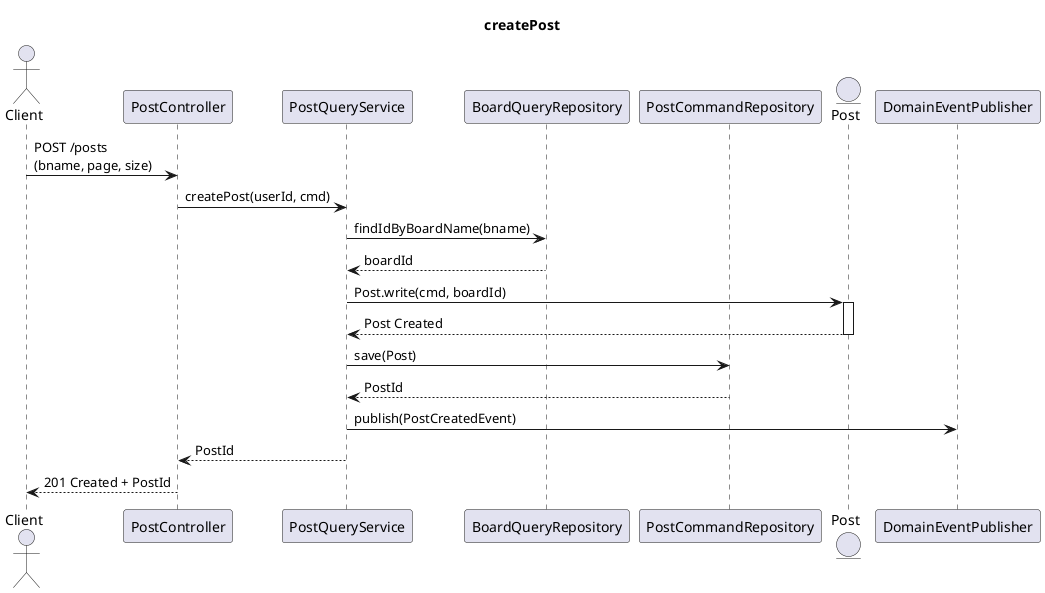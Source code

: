 @startuml createPostSeq
title createPost
actor Client
participant PostController
participant PostQueryService
participant BoardQueryRepository
participant PostCommandRepository
entity      Post
participant DomainEventPublisher

Client -> PostController : POST /posts\n(bname, page, size)
PostController -> PostQueryService : createPost(userId, cmd)

PostQueryService -> BoardQueryRepository : findIdByBoardName(bname)
BoardQueryRepository --> PostQueryService : boardId

PostQueryService -> Post : Post.write(cmd, boardId)
activate Post
Post --> PostQueryService : Post Created
deactivate Post

PostQueryService -> PostCommandRepository : save(Post)
PostCommandRepository --> PostQueryService : PostId

PostQueryService -> DomainEventPublisher : publish(PostCreatedEvent)

PostQueryService --> PostController : PostId
PostController --> Client :  201 Created + PostId
@enduml